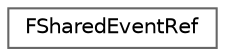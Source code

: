 digraph "Graphical Class Hierarchy"
{
 // INTERACTIVE_SVG=YES
 // LATEX_PDF_SIZE
  bgcolor="transparent";
  edge [fontname=Helvetica,fontsize=10,labelfontname=Helvetica,labelfontsize=10];
  node [fontname=Helvetica,fontsize=10,shape=box,height=0.2,width=0.4];
  rankdir="LR";
  Node0 [id="Node000000",label="FSharedEventRef",height=0.2,width=0.4,color="grey40", fillcolor="white", style="filled",URL="$d2/da1/classFSharedEventRef.html",tooltip="RAII-style shared and pooled FEvent"];
}
